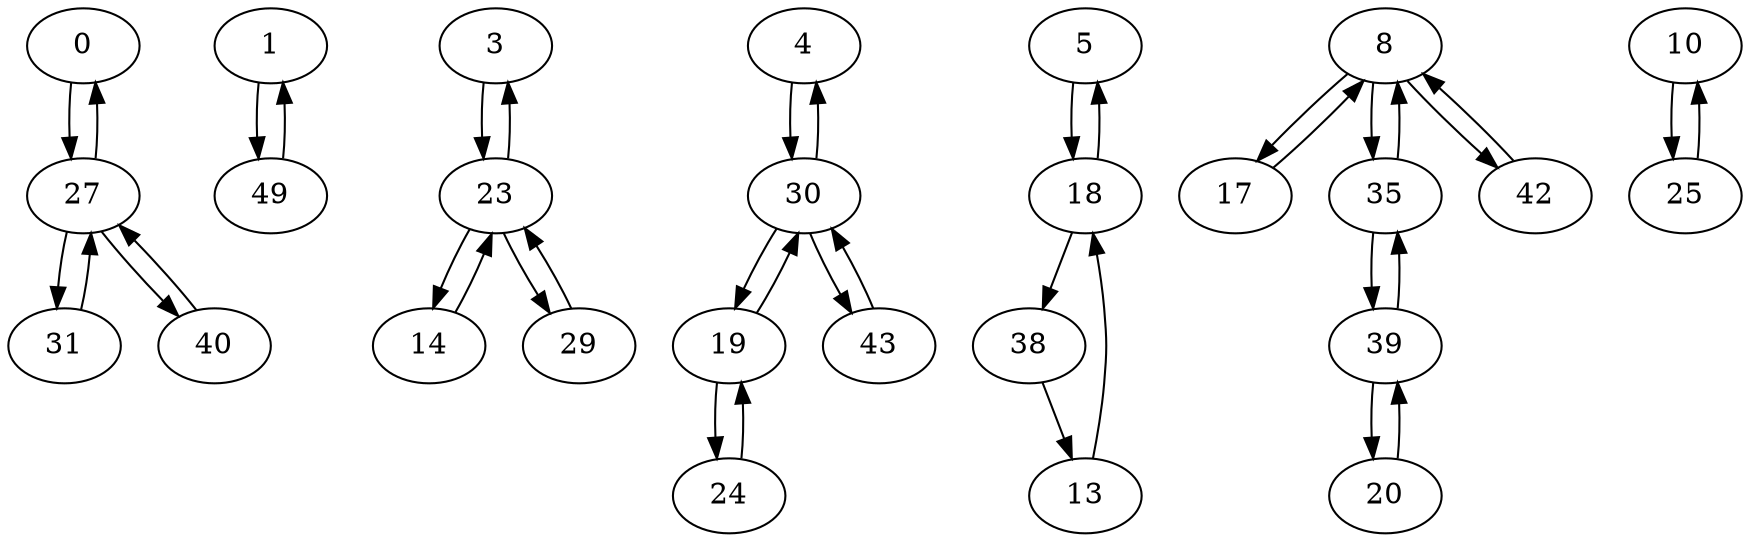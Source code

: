 digraph G {
  0 -> 27;
  1 -> 49;
  3 -> 23;
  4 -> 30;
  5 -> 18;
  8 -> 17;
  8 -> 35;
  8 -> 42;
  10 -> 25;
  13 -> 18;
  14 -> 23;
  17 -> 8;
  18 -> 5;
  18 -> 38;
  19 -> 24;
  19 -> 30;
  20 -> 39;
  23 -> 3;
  23 -> 14;
  23 -> 29;
  24 -> 19;
  25 -> 10;
  27 -> 0;
  27 -> 31;
  27 -> 40;
  29 -> 23;
  30 -> 4;
  30 -> 19;
  30 -> 43;
  31 -> 27;
  35 -> 8;
  35 -> 39;
  38 -> 13;
  39 -> 20;
  39 -> 35;
  40 -> 27;
  42 -> 8;
  43 -> 30;
  49 -> 1;
}